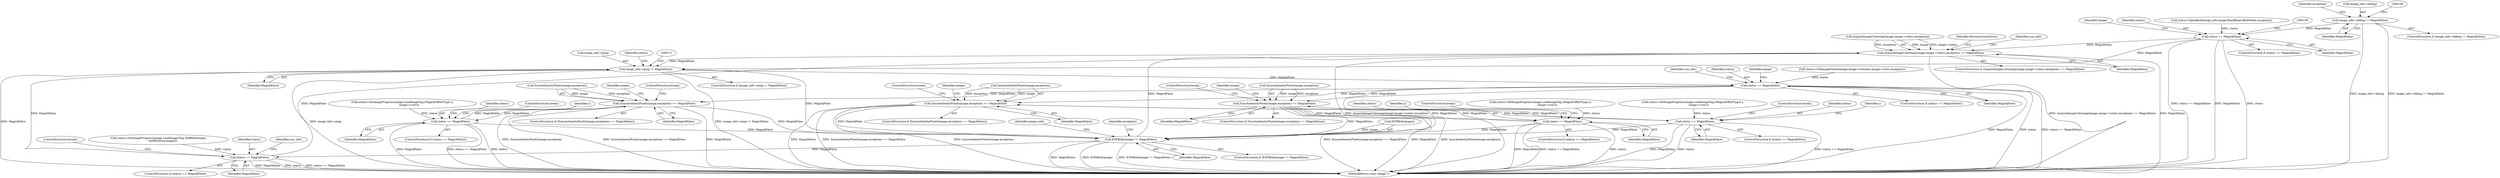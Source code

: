 digraph "0_ImageMagick_6b4aff0f117b978502ee5bcd6e753c17aec5a961@pointer" {
"1000143" [label="(Call,image_info->debug != MagickFalse)"];
"1000182" [label="(Call,status == MagickFalse)"];
"1000438" [label="(Call,AcquireImageColormap(image,image->colors,exception) == MagickFalse)"];
"1000704" [label="(Call,image_info->ping != MagickFalse)"];
"1000729" [label="(Call,status == MagickFalse)"];
"1001130" [label="(Call,SyncAuthenticPixels(image,exception) == MagickFalse)"];
"1001157" [label="(Call,status == MagickFalse)"];
"1001613" [label="(Call,EOFBlob(image) != MagickFalse)"];
"1001694" [label="(Call,status == MagickFalse)"];
"1001289" [label="(Call,SyncAuthenticPixels(image,exception) == MagickFalse)"];
"1001316" [label="(Call,status == MagickFalse)"];
"1001564" [label="(Call,SyncAuthenticPixels(image,exception) == MagickFalse)"];
"1001591" [label="(Call,status == MagickFalse)"];
"1001710" [label="(MethodReturn,static Image *)"];
"1000703" [label="(ControlStructure,if (image_info->ping != MagickFalse))"];
"1001700" [label="(Identifier,sun_info)"];
"1000717" [label="(Call,status=SetImageExtent(image,image->columns,image->rows,exception))"];
"1001563" [label="(ControlStructure,if (SyncAuthenticPixels(image,exception) == MagickFalse))"];
"1001135" [label="(ControlStructure,break;)"];
"1000439" [label="(Call,AcquireImageColormap(image,image->colors,exception))"];
"1001234" [label="(Identifier,y)"];
"1000147" [label="(Identifier,MagickFalse)"];
"1001612" [label="(ControlStructure,if (EOFBlob(image) != MagickFalse))"];
"1001697" [label="(ControlStructure,break;)"];
"1001592" [label="(Identifier,status)"];
"1000451" [label="(Identifier,sun_info)"];
"1001318" [label="(Identifier,MagickFalse)"];
"1001616" [label="(Identifier,MagickFalse)"];
"1001613" [label="(Call,EOFBlob(image) != MagickFalse)"];
"1001157" [label="(Call,status == MagickFalse)"];
"1000741" [label="(Identifier,sun_info)"];
"1001693" [label="(ControlStructure,if (status == MagickFalse))"];
"1001145" [label="(Call,status=SetImageProgress(image,LoadImageTag,(MagickOffsetType) y,\n              image->rows))"];
"1001298" [label="(Identifier,image)"];
"1000438" [label="(Call,AcquireImageColormap(image,image->colors,exception) == MagickFalse)"];
"1000730" [label="(Identifier,status)"];
"1000705" [label="(Call,image_info->ping)"];
"1000181" [label="(ControlStructure,if (status == MagickFalse))"];
"1000728" [label="(ControlStructure,if (status == MagickFalse))"];
"1001594" [label="(ControlStructure,break;)"];
"1000187" [label="(Identifier,image)"];
"1000729" [label="(Call,status == MagickFalse)"];
"1000734" [label="(Identifier,image)"];
"1001160" [label="(ControlStructure,break;)"];
"1001684" [label="(Call,status=SetImageProgress(image,LoadImagesTag,TellBlob(image),\n          GetBlobSize(image)))"];
"1001397" [label="(Identifier,y)"];
"1000182" [label="(Call,status == MagickFalse)"];
"1001695" [label="(Identifier,status)"];
"1000184" [label="(Identifier,MagickFalse)"];
"1001158" [label="(Identifier,status)"];
"1001591" [label="(Call,status == MagickFalse)"];
"1000183" [label="(Identifier,status)"];
"1001319" [label="(ControlStructure,break;)"];
"1000704" [label="(Call,image_info->ping != MagickFalse)"];
"1000159" [label="(Identifier,exception)"];
"1000708" [label="(Identifier,MagickFalse)"];
"1000447" [label="(Identifier,ResourceLimitError)"];
"1001134" [label="(Identifier,MagickFalse)"];
"1001569" [label="(ControlStructure,break;)"];
"1001288" [label="(ControlStructure,if (SyncAuthenticPixels(image,exception) == MagickFalse))"];
"1000731" [label="(Identifier,MagickFalse)"];
"1001696" [label="(Identifier,MagickFalse)"];
"1001316" [label="(Call,status == MagickFalse)"];
"1001129" [label="(ControlStructure,if (SyncAuthenticPixels(image,exception) == MagickFalse))"];
"1001289" [label="(Call,SyncAuthenticPixels(image,exception) == MagickFalse)"];
"1001304" [label="(Call,status=SetImageProgress(image,LoadImageTag,(MagickOffsetType) y,\n                image->rows))"];
"1001694" [label="(Call,status == MagickFalse)"];
"1001159" [label="(Identifier,MagickFalse)"];
"1000994" [label="(Identifier,y)"];
"1000437" [label="(ControlStructure,if (AcquireImageColormap(image,image->colors,exception) == MagickFalse))"];
"1001593" [label="(Identifier,MagickFalse)"];
"1001564" [label="(Call,SyncAuthenticPixels(image,exception) == MagickFalse)"];
"1001317" [label="(Identifier,status)"];
"1001315" [label="(ControlStructure,if (status == MagickFalse))"];
"1001290" [label="(Call,SyncAuthenticPixels(image,exception))"];
"1000718" [label="(Identifier,status)"];
"1001294" [label="(ControlStructure,break;)"];
"1000445" [label="(Identifier,MagickFalse)"];
"1001629" [label="(Identifier,image_info)"];
"1001590" [label="(ControlStructure,if (status == MagickFalse))"];
"1001619" [label="(Identifier,exception)"];
"1000143" [label="(Call,image_info->debug != MagickFalse)"];
"1001130" [label="(Call,SyncAuthenticPixels(image,exception) == MagickFalse)"];
"1001568" [label="(Identifier,MagickFalse)"];
"1000174" [label="(Call,status=OpenBlob(image_info,image,ReadBinaryBlobMode,exception))"];
"1001139" [label="(Identifier,image)"];
"1001293" [label="(Identifier,MagickFalse)"];
"1001579" [label="(Call,status=SetImageProgress(image,LoadImageTag,(MagickOffsetType) y,\n                image->rows))"];
"1001565" [label="(Call,SyncAuthenticPixels(image,exception))"];
"1001156" [label="(ControlStructure,if (status == MagickFalse))"];
"1001573" [label="(Identifier,image)"];
"1000142" [label="(ControlStructure,if (image_info->debug != MagickFalse))"];
"1001614" [label="(Call,EOFBlob(image))"];
"1001131" [label="(Call,SyncAuthenticPixels(image,exception))"];
"1000144" [label="(Call,image_info->debug)"];
"1000143" -> "1000142"  [label="AST: "];
"1000143" -> "1000147"  [label="CFG: "];
"1000144" -> "1000143"  [label="AST: "];
"1000147" -> "1000143"  [label="AST: "];
"1000149" -> "1000143"  [label="CFG: "];
"1000159" -> "1000143"  [label="CFG: "];
"1000143" -> "1001710"  [label="DDG: image_info->debug"];
"1000143" -> "1001710"  [label="DDG: image_info->debug != MagickFalse"];
"1000143" -> "1000182"  [label="DDG: MagickFalse"];
"1000182" -> "1000181"  [label="AST: "];
"1000182" -> "1000184"  [label="CFG: "];
"1000183" -> "1000182"  [label="AST: "];
"1000184" -> "1000182"  [label="AST: "];
"1000187" -> "1000182"  [label="CFG: "];
"1000195" -> "1000182"  [label="CFG: "];
"1000182" -> "1001710"  [label="DDG: status == MagickFalse"];
"1000182" -> "1001710"  [label="DDG: MagickFalse"];
"1000182" -> "1001710"  [label="DDG: status"];
"1000174" -> "1000182"  [label="DDG: status"];
"1000182" -> "1000438"  [label="DDG: MagickFalse"];
"1000182" -> "1000704"  [label="DDG: MagickFalse"];
"1000438" -> "1000437"  [label="AST: "];
"1000438" -> "1000445"  [label="CFG: "];
"1000439" -> "1000438"  [label="AST: "];
"1000445" -> "1000438"  [label="AST: "];
"1000447" -> "1000438"  [label="CFG: "];
"1000451" -> "1000438"  [label="CFG: "];
"1000438" -> "1001710"  [label="DDG: AcquireImageColormap(image,image->colors,exception) == MagickFalse"];
"1000438" -> "1001710"  [label="DDG: MagickFalse"];
"1000438" -> "1001710"  [label="DDG: AcquireImageColormap(image,image->colors,exception)"];
"1000439" -> "1000438"  [label="DDG: image"];
"1000439" -> "1000438"  [label="DDG: image->colors"];
"1000439" -> "1000438"  [label="DDG: exception"];
"1001694" -> "1000438"  [label="DDG: MagickFalse"];
"1001613" -> "1000438"  [label="DDG: MagickFalse"];
"1000438" -> "1000704"  [label="DDG: MagickFalse"];
"1000704" -> "1000703"  [label="AST: "];
"1000704" -> "1000708"  [label="CFG: "];
"1000705" -> "1000704"  [label="AST: "];
"1000708" -> "1000704"  [label="AST: "];
"1000711" -> "1000704"  [label="CFG: "];
"1000718" -> "1000704"  [label="CFG: "];
"1000704" -> "1001710"  [label="DDG: MagickFalse"];
"1000704" -> "1001710"  [label="DDG: image_info->ping"];
"1000704" -> "1001710"  [label="DDG: image_info->ping != MagickFalse"];
"1001694" -> "1000704"  [label="DDG: MagickFalse"];
"1001613" -> "1000704"  [label="DDG: MagickFalse"];
"1000704" -> "1000729"  [label="DDG: MagickFalse"];
"1000729" -> "1000728"  [label="AST: "];
"1000729" -> "1000731"  [label="CFG: "];
"1000730" -> "1000729"  [label="AST: "];
"1000731" -> "1000729"  [label="AST: "];
"1000734" -> "1000729"  [label="CFG: "];
"1000741" -> "1000729"  [label="CFG: "];
"1000729" -> "1001710"  [label="DDG: status"];
"1000729" -> "1001710"  [label="DDG: status == MagickFalse"];
"1000729" -> "1001710"  [label="DDG: MagickFalse"];
"1000717" -> "1000729"  [label="DDG: status"];
"1000729" -> "1001130"  [label="DDG: MagickFalse"];
"1000729" -> "1001289"  [label="DDG: MagickFalse"];
"1000729" -> "1001564"  [label="DDG: MagickFalse"];
"1000729" -> "1001613"  [label="DDG: MagickFalse"];
"1001130" -> "1001129"  [label="AST: "];
"1001130" -> "1001134"  [label="CFG: "];
"1001131" -> "1001130"  [label="AST: "];
"1001134" -> "1001130"  [label="AST: "];
"1001135" -> "1001130"  [label="CFG: "];
"1001139" -> "1001130"  [label="CFG: "];
"1001130" -> "1001710"  [label="DDG: MagickFalse"];
"1001130" -> "1001710"  [label="DDG: SyncAuthenticPixels(image,exception) == MagickFalse"];
"1001130" -> "1001710"  [label="DDG: SyncAuthenticPixels(image,exception)"];
"1001131" -> "1001130"  [label="DDG: image"];
"1001131" -> "1001130"  [label="DDG: exception"];
"1001157" -> "1001130"  [label="DDG: MagickFalse"];
"1001130" -> "1001157"  [label="DDG: MagickFalse"];
"1001130" -> "1001613"  [label="DDG: MagickFalse"];
"1001157" -> "1001156"  [label="AST: "];
"1001157" -> "1001159"  [label="CFG: "];
"1001158" -> "1001157"  [label="AST: "];
"1001159" -> "1001157"  [label="AST: "];
"1001160" -> "1001157"  [label="CFG: "];
"1000994" -> "1001157"  [label="CFG: "];
"1001157" -> "1001710"  [label="DDG: MagickFalse"];
"1001157" -> "1001710"  [label="DDG: status"];
"1001157" -> "1001710"  [label="DDG: status == MagickFalse"];
"1001145" -> "1001157"  [label="DDG: status"];
"1001157" -> "1001613"  [label="DDG: MagickFalse"];
"1001613" -> "1001612"  [label="AST: "];
"1001613" -> "1001616"  [label="CFG: "];
"1001614" -> "1001613"  [label="AST: "];
"1001616" -> "1001613"  [label="AST: "];
"1001619" -> "1001613"  [label="CFG: "];
"1001629" -> "1001613"  [label="CFG: "];
"1001613" -> "1001710"  [label="DDG: MagickFalse"];
"1001613" -> "1001710"  [label="DDG: EOFBlob(image)"];
"1001613" -> "1001710"  [label="DDG: EOFBlob(image) != MagickFalse"];
"1001614" -> "1001613"  [label="DDG: image"];
"1001591" -> "1001613"  [label="DDG: MagickFalse"];
"1001316" -> "1001613"  [label="DDG: MagickFalse"];
"1001289" -> "1001613"  [label="DDG: MagickFalse"];
"1001564" -> "1001613"  [label="DDG: MagickFalse"];
"1001613" -> "1001694"  [label="DDG: MagickFalse"];
"1001694" -> "1001693"  [label="AST: "];
"1001694" -> "1001696"  [label="CFG: "];
"1001695" -> "1001694"  [label="AST: "];
"1001696" -> "1001694"  [label="AST: "];
"1001700" -> "1001694"  [label="CFG: "];
"1001697" -> "1001694"  [label="CFG: "];
"1001694" -> "1001710"  [label="DDG: MagickFalse"];
"1001694" -> "1001710"  [label="DDG: status"];
"1001694" -> "1001710"  [label="DDG: status == MagickFalse"];
"1001684" -> "1001694"  [label="DDG: status"];
"1001289" -> "1001288"  [label="AST: "];
"1001289" -> "1001293"  [label="CFG: "];
"1001290" -> "1001289"  [label="AST: "];
"1001293" -> "1001289"  [label="AST: "];
"1001294" -> "1001289"  [label="CFG: "];
"1001298" -> "1001289"  [label="CFG: "];
"1001289" -> "1001710"  [label="DDG: SyncAuthenticPixels(image,exception)"];
"1001289" -> "1001710"  [label="DDG: SyncAuthenticPixels(image,exception) == MagickFalse"];
"1001289" -> "1001710"  [label="DDG: MagickFalse"];
"1001290" -> "1001289"  [label="DDG: image"];
"1001290" -> "1001289"  [label="DDG: exception"];
"1001316" -> "1001289"  [label="DDG: MagickFalse"];
"1001289" -> "1001316"  [label="DDG: MagickFalse"];
"1001316" -> "1001315"  [label="AST: "];
"1001316" -> "1001318"  [label="CFG: "];
"1001317" -> "1001316"  [label="AST: "];
"1001318" -> "1001316"  [label="AST: "];
"1001319" -> "1001316"  [label="CFG: "];
"1001234" -> "1001316"  [label="CFG: "];
"1001316" -> "1001710"  [label="DDG: MagickFalse"];
"1001316" -> "1001710"  [label="DDG: status == MagickFalse"];
"1001316" -> "1001710"  [label="DDG: status"];
"1001304" -> "1001316"  [label="DDG: status"];
"1001564" -> "1001563"  [label="AST: "];
"1001564" -> "1001568"  [label="CFG: "];
"1001565" -> "1001564"  [label="AST: "];
"1001568" -> "1001564"  [label="AST: "];
"1001569" -> "1001564"  [label="CFG: "];
"1001573" -> "1001564"  [label="CFG: "];
"1001564" -> "1001710"  [label="DDG: SyncAuthenticPixels(image,exception)"];
"1001564" -> "1001710"  [label="DDG: SyncAuthenticPixels(image,exception) == MagickFalse"];
"1001564" -> "1001710"  [label="DDG: MagickFalse"];
"1001565" -> "1001564"  [label="DDG: image"];
"1001565" -> "1001564"  [label="DDG: exception"];
"1001591" -> "1001564"  [label="DDG: MagickFalse"];
"1001564" -> "1001591"  [label="DDG: MagickFalse"];
"1001591" -> "1001590"  [label="AST: "];
"1001591" -> "1001593"  [label="CFG: "];
"1001592" -> "1001591"  [label="AST: "];
"1001593" -> "1001591"  [label="AST: "];
"1001594" -> "1001591"  [label="CFG: "];
"1001397" -> "1001591"  [label="CFG: "];
"1001591" -> "1001710"  [label="DDG: MagickFalse"];
"1001591" -> "1001710"  [label="DDG: status == MagickFalse"];
"1001591" -> "1001710"  [label="DDG: status"];
"1001579" -> "1001591"  [label="DDG: status"];
}
